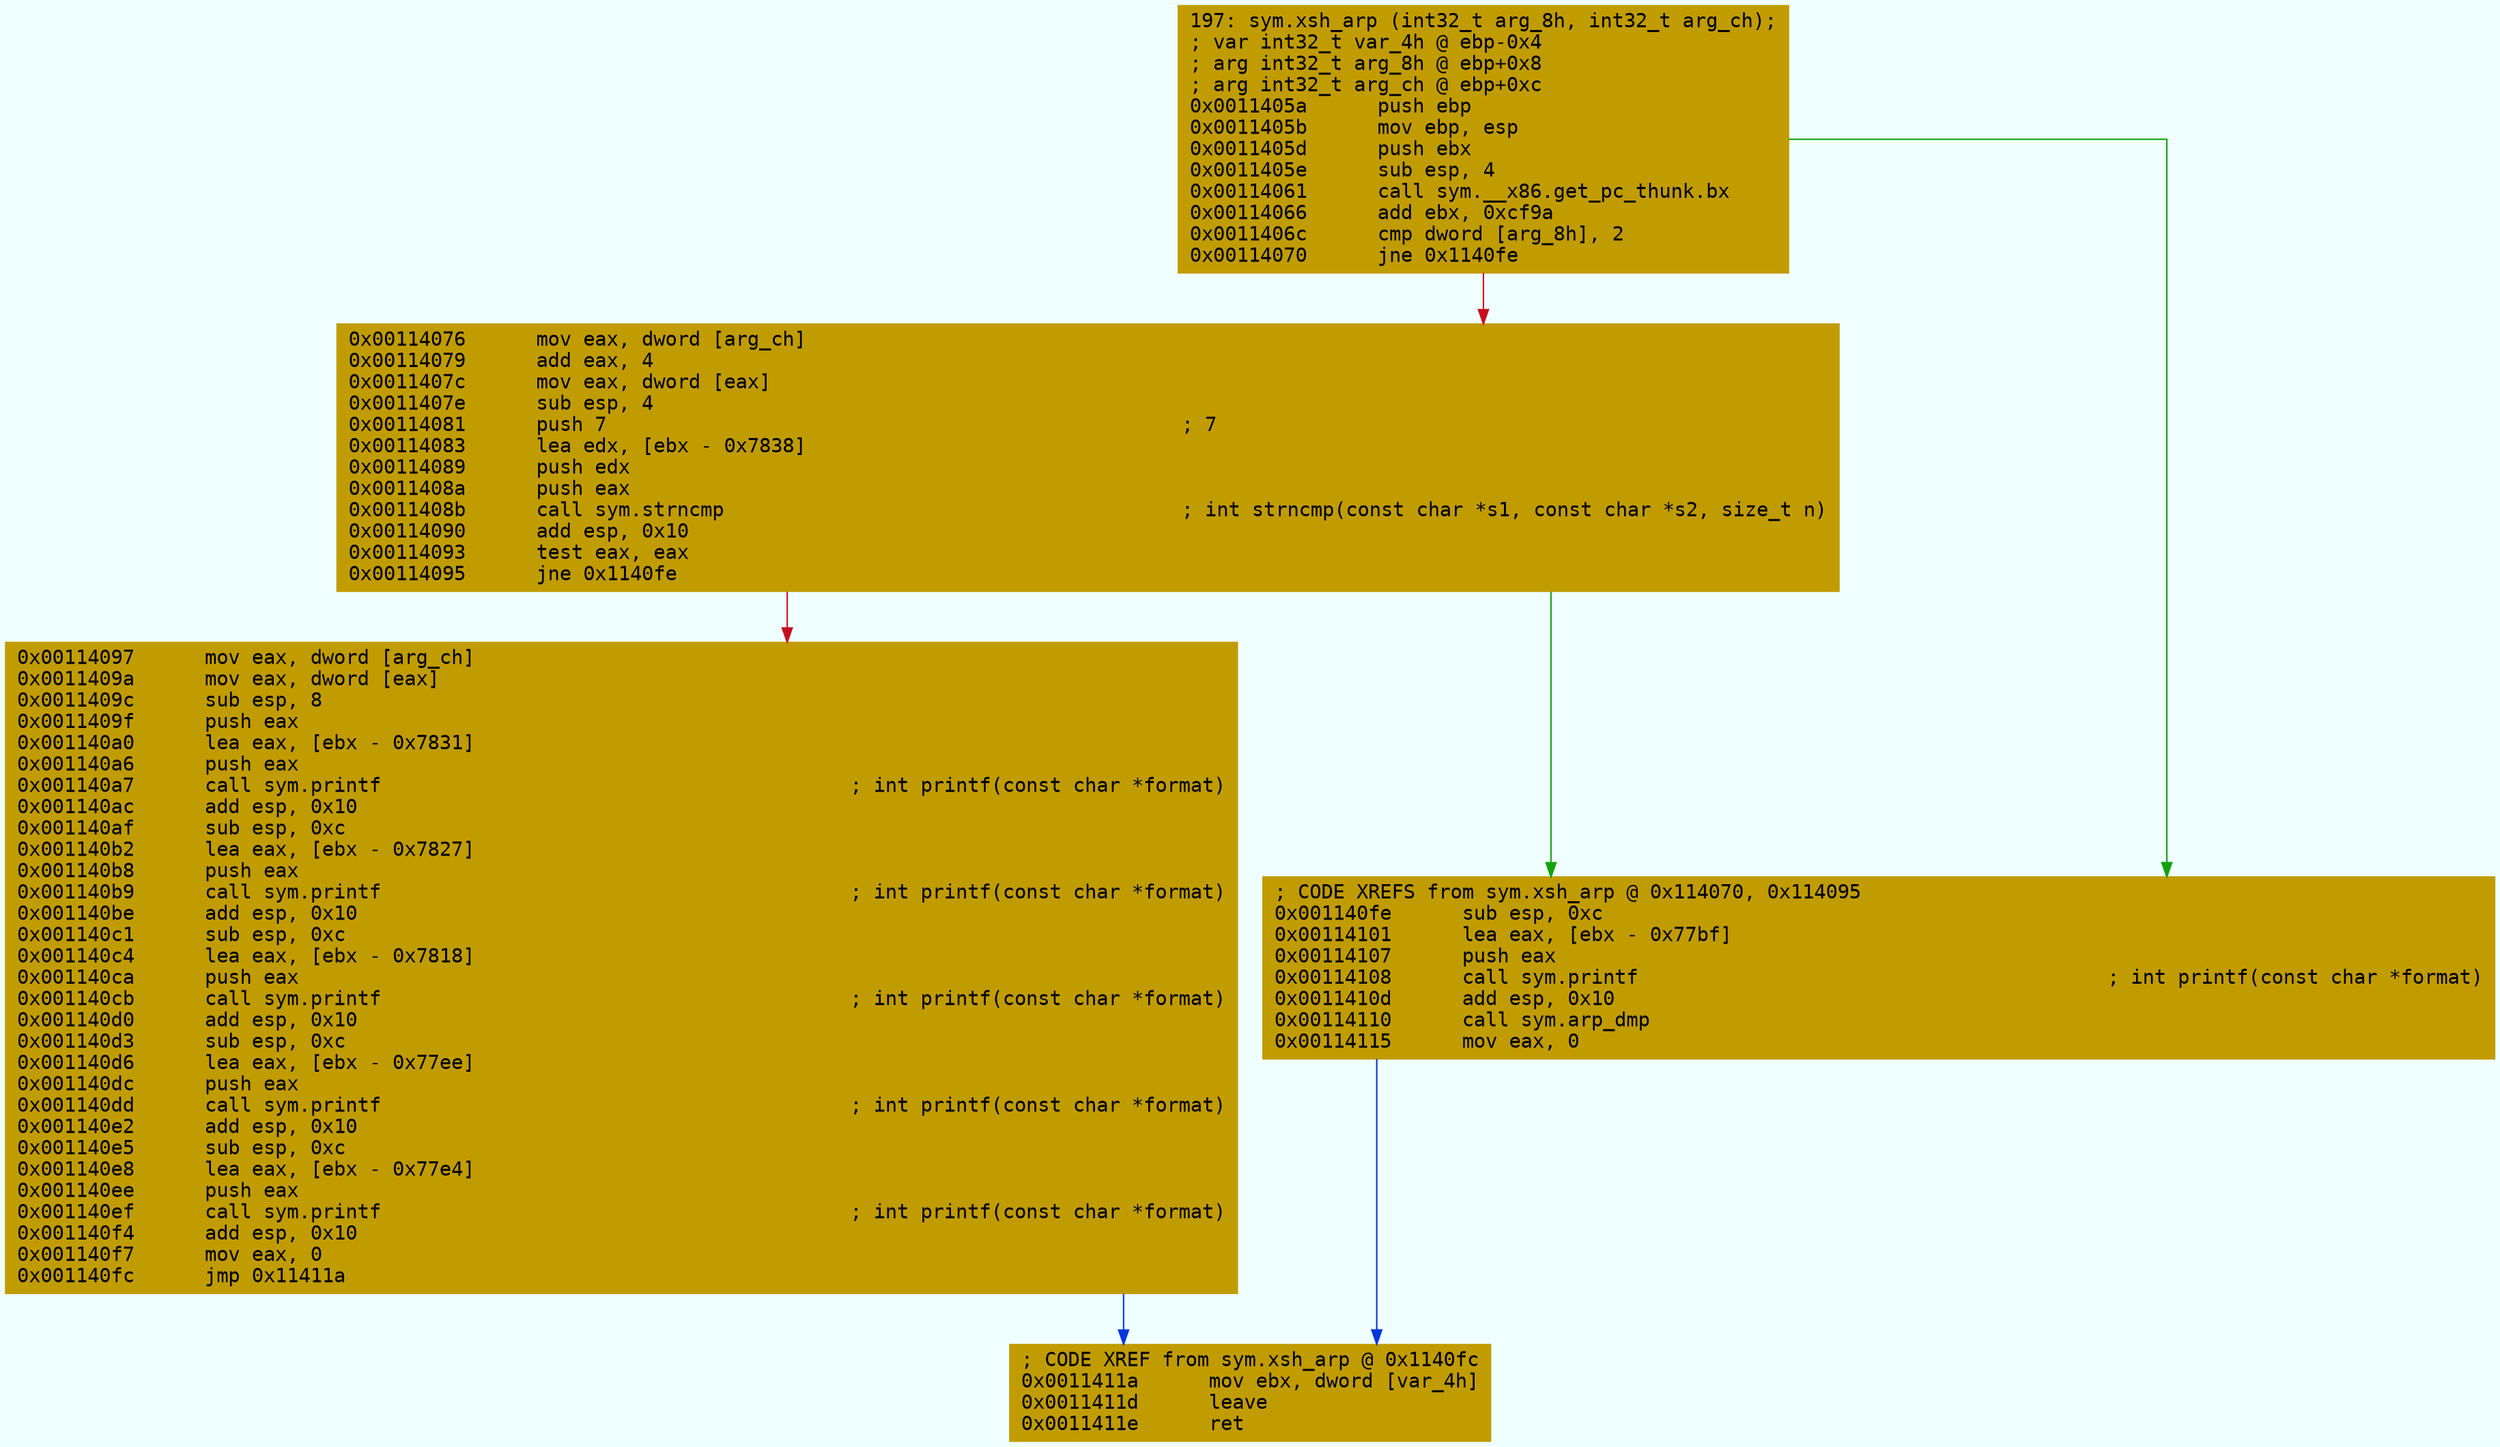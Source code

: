 digraph code {
	graph [bgcolor=azure fontsize=8 fontname="Courier" splines="ortho"];
	node [fillcolor=gray style=filled shape=box];
	edge [arrowhead="normal"];
	"0x0011405a" [URL="sym.xsh_arp/0x0011405a", fillcolor="#c19c00",color="#c19c00", fontname="Courier",label="197: sym.xsh_arp (int32_t arg_8h, int32_t arg_ch);\l; var int32_t var_4h @ ebp-0x4\l; arg int32_t arg_8h @ ebp+0x8\l; arg int32_t arg_ch @ ebp+0xc\l0x0011405a      push ebp\l0x0011405b      mov ebp, esp\l0x0011405d      push ebx\l0x0011405e      sub esp, 4\l0x00114061      call sym.__x86.get_pc_thunk.bx\l0x00114066      add ebx, 0xcf9a\l0x0011406c      cmp dword [arg_8h], 2\l0x00114070      jne 0x1140fe\l"]
	"0x00114076" [URL="sym.xsh_arp/0x00114076", fillcolor="#c19c00",color="#c19c00", fontname="Courier",label="0x00114076      mov eax, dword [arg_ch]\l0x00114079      add eax, 4\l0x0011407c      mov eax, dword [eax]\l0x0011407e      sub esp, 4\l0x00114081      push 7                                                 ; 7\l0x00114083      lea edx, [ebx - 0x7838]\l0x00114089      push edx\l0x0011408a      push eax\l0x0011408b      call sym.strncmp                                       ; int strncmp(const char *s1, const char *s2, size_t n)\l0x00114090      add esp, 0x10\l0x00114093      test eax, eax\l0x00114095      jne 0x1140fe\l"]
	"0x00114097" [URL="sym.xsh_arp/0x00114097", fillcolor="#c19c00",color="#c19c00", fontname="Courier",label="0x00114097      mov eax, dword [arg_ch]\l0x0011409a      mov eax, dword [eax]\l0x0011409c      sub esp, 8\l0x0011409f      push eax\l0x001140a0      lea eax, [ebx - 0x7831]\l0x001140a6      push eax\l0x001140a7      call sym.printf                                        ; int printf(const char *format)\l0x001140ac      add esp, 0x10\l0x001140af      sub esp, 0xc\l0x001140b2      lea eax, [ebx - 0x7827]\l0x001140b8      push eax\l0x001140b9      call sym.printf                                        ; int printf(const char *format)\l0x001140be      add esp, 0x10\l0x001140c1      sub esp, 0xc\l0x001140c4      lea eax, [ebx - 0x7818]\l0x001140ca      push eax\l0x001140cb      call sym.printf                                        ; int printf(const char *format)\l0x001140d0      add esp, 0x10\l0x001140d3      sub esp, 0xc\l0x001140d6      lea eax, [ebx - 0x77ee]\l0x001140dc      push eax\l0x001140dd      call sym.printf                                        ; int printf(const char *format)\l0x001140e2      add esp, 0x10\l0x001140e5      sub esp, 0xc\l0x001140e8      lea eax, [ebx - 0x77e4]\l0x001140ee      push eax\l0x001140ef      call sym.printf                                        ; int printf(const char *format)\l0x001140f4      add esp, 0x10\l0x001140f7      mov eax, 0\l0x001140fc      jmp 0x11411a\l"]
	"0x001140fe" [URL="sym.xsh_arp/0x001140fe", fillcolor="#c19c00",color="#c19c00", fontname="Courier",label="; CODE XREFS from sym.xsh_arp @ 0x114070, 0x114095\l0x001140fe      sub esp, 0xc\l0x00114101      lea eax, [ebx - 0x77bf]\l0x00114107      push eax\l0x00114108      call sym.printf                                        ; int printf(const char *format)\l0x0011410d      add esp, 0x10\l0x00114110      call sym.arp_dmp\l0x00114115      mov eax, 0\l"]
	"0x0011411a" [URL="sym.xsh_arp/0x0011411a", fillcolor="#c19c00",color="#c19c00", fontname="Courier",label="; CODE XREF from sym.xsh_arp @ 0x1140fc\l0x0011411a      mov ebx, dword [var_4h]\l0x0011411d      leave\l0x0011411e      ret\l"]
        "0x0011405a" -> "0x001140fe" [color="#13a10e"];
        "0x0011405a" -> "0x00114076" [color="#c50f1f"];
        "0x00114076" -> "0x001140fe" [color="#13a10e"];
        "0x00114076" -> "0x00114097" [color="#c50f1f"];
        "0x00114097" -> "0x0011411a" [color="#0037da"];
        "0x001140fe" -> "0x0011411a" [color="#0037da"];
}
